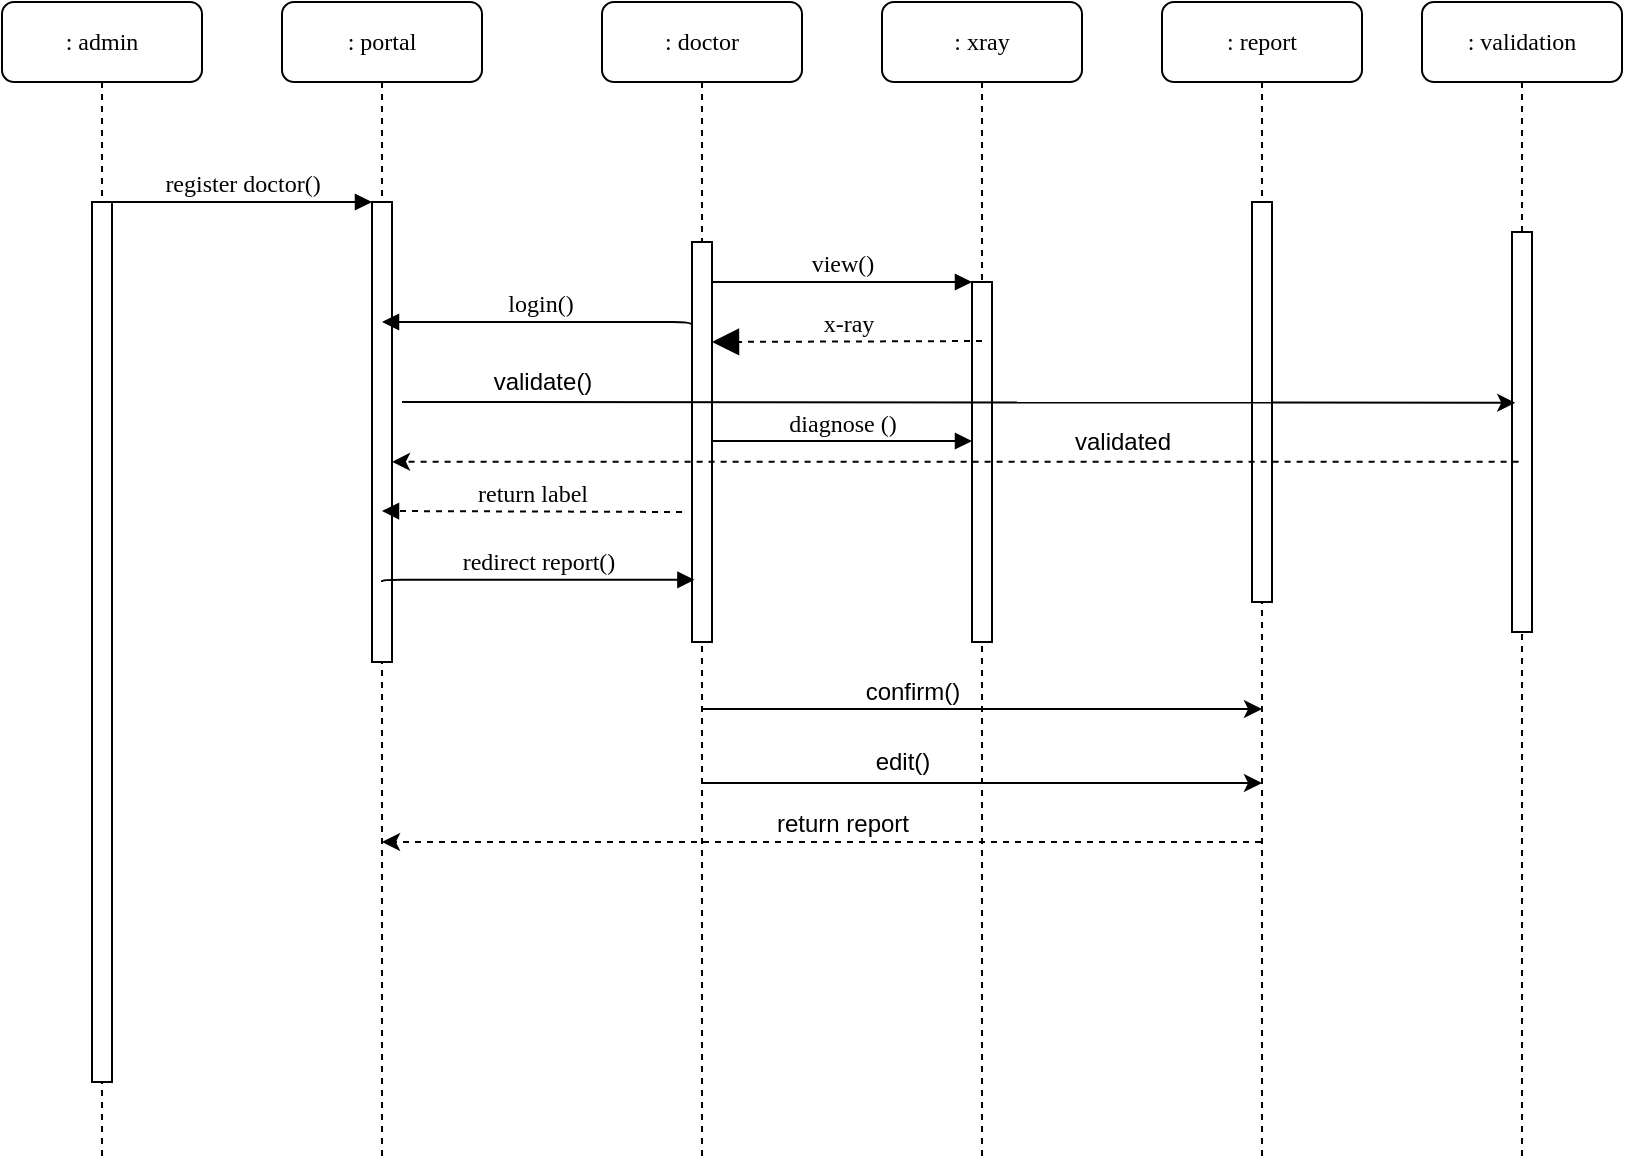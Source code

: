 <mxfile type="device" version="12.5.5"><diagram id="13e1069c-82ec-6db2-03f1-153e76fe0fe0" name="Page-1"><mxGraphModel grid="1" shadow="0" math="0" background="#ffffff" pageHeight="850" pageWidth="1100" pageScale="1" page="1" fold="1" arrows="1" connect="1" tooltips="1" guides="1" gridSize="10" dy="616" dx="1038"><root><mxCell id="0"/><mxCell id="1" parent="0"/><mxCell id="7baba1c4bc27f4b0-2" value=": portal" parent="1" vertex="1" style="shape=umlLifeline;perimeter=lifelinePerimeter;whiteSpace=wrap;html=1;container=1;collapsible=0;recursiveResize=0;outlineConnect=0;rounded=1;shadow=0;comic=0;labelBackgroundColor=none;strokeWidth=1;fontFamily=Verdana;fontSize=12;align=center;"><mxGeometry as="geometry" height="580" width="100" y="80" x="240"/></mxCell><mxCell id="7baba1c4bc27f4b0-10" value="" parent="7baba1c4bc27f4b0-2" vertex="1" style="html=1;points=[];perimeter=orthogonalPerimeter;rounded=0;shadow=0;comic=0;labelBackgroundColor=none;strokeWidth=1;fontFamily=Verdana;fontSize=12;align=center;"><mxGeometry as="geometry" height="230" width="10" y="100" x="45"/></mxCell><mxCell id="7baba1c4bc27f4b0-3" value=": doctor" parent="1" vertex="1" style="shape=umlLifeline;perimeter=lifelinePerimeter;whiteSpace=wrap;html=1;container=1;collapsible=0;recursiveResize=0;outlineConnect=0;rounded=1;shadow=0;comic=0;labelBackgroundColor=none;strokeWidth=1;fontFamily=Verdana;fontSize=12;align=center;"><mxGeometry as="geometry" height="580" width="100" y="80" x="400"/></mxCell><mxCell id="7baba1c4bc27f4b0-13" value="" parent="7baba1c4bc27f4b0-3" vertex="1" style="html=1;points=[];perimeter=orthogonalPerimeter;rounded=0;shadow=0;comic=0;labelBackgroundColor=none;strokeWidth=1;fontFamily=Verdana;fontSize=12;align=center;"><mxGeometry as="geometry" height="200" width="10" y="120" x="45"/></mxCell><mxCell id="7baba1c4bc27f4b0-4" value=": xray" parent="1" vertex="1" style="shape=umlLifeline;perimeter=lifelinePerimeter;whiteSpace=wrap;html=1;container=1;collapsible=0;recursiveResize=0;outlineConnect=0;rounded=1;shadow=0;comic=0;labelBackgroundColor=none;strokeWidth=1;fontFamily=Verdana;fontSize=12;align=center;"><mxGeometry as="geometry" height="580" width="100" y="80" x="540"/></mxCell><mxCell id="7baba1c4bc27f4b0-8" value=": admin" parent="1" vertex="1" style="shape=umlLifeline;perimeter=lifelinePerimeter;whiteSpace=wrap;html=1;container=1;collapsible=0;recursiveResize=0;outlineConnect=0;rounded=1;shadow=0;comic=0;labelBackgroundColor=none;strokeWidth=1;fontFamily=Verdana;fontSize=12;align=center;"><mxGeometry as="geometry" height="580" width="100" y="80" x="100"/></mxCell><mxCell id="7baba1c4bc27f4b0-9" value="" parent="7baba1c4bc27f4b0-8" vertex="1" style="html=1;points=[];perimeter=orthogonalPerimeter;rounded=0;shadow=0;comic=0;labelBackgroundColor=none;strokeWidth=1;fontFamily=Verdana;fontSize=12;align=center;"><mxGeometry as="geometry" height="440" width="10" y="100" x="45"/></mxCell><mxCell id="7baba1c4bc27f4b0-16" value="" parent="1" vertex="1" style="html=1;points=[];perimeter=orthogonalPerimeter;rounded=0;shadow=0;comic=0;labelBackgroundColor=none;strokeWidth=1;fontFamily=Verdana;fontSize=12;align=center;"><mxGeometry as="geometry" height="180" width="10" y="220" x="585"/></mxCell><mxCell id="7baba1c4bc27f4b0-17" value="view()" parent="1" style="html=1;verticalAlign=bottom;endArrow=block;labelBackgroundColor=none;fontFamily=Verdana;fontSize=12;edgeStyle=elbowEdgeStyle;elbow=vertical;" edge="1" target="7baba1c4bc27f4b0-16" source="7baba1c4bc27f4b0-13"><mxGeometry as="geometry" relative="1"><mxPoint as="sourcePoint" y="220" x="510"/><Array as="points"><mxPoint y="220" x="460"/></Array></mxGeometry></mxCell><mxCell id="7baba1c4bc27f4b0-11" value="register doctor()" parent="1" style="html=1;verticalAlign=bottom;endArrow=block;entryX=0;entryY=0;labelBackgroundColor=none;fontFamily=Verdana;fontSize=12;edgeStyle=elbowEdgeStyle;elbow=vertical;" edge="1" target="7baba1c4bc27f4b0-10" source="7baba1c4bc27f4b0-9"><mxGeometry as="geometry" relative="1"><mxPoint as="sourcePoint" y="190" x="220"/></mxGeometry></mxCell><mxCell id="vs0G-U4W4y4T-RYFGaKy-2" value="login()" parent="1" style="html=1;verticalAlign=bottom;endArrow=block;labelBackgroundColor=none;fontFamily=Verdana;fontSize=12;edgeStyle=elbowEdgeStyle;elbow=vertical;exitX=0;exitY=0.215;exitDx=0;exitDy=0;exitPerimeter=0;entryX=0.5;entryY=0.261;entryDx=0;entryDy=0;entryPerimeter=0;" edge="1" target="7baba1c4bc27f4b0-10" source="7baba1c4bc27f4b0-13"><mxGeometry as="geometry" relative="1"><mxPoint as="sourcePoint" y="240" x="430"/><Array as="points"><mxPoint y="240" x="305"/></Array><mxPoint as="targetPoint" y="240" x="300"/></mxGeometry></mxCell><mxCell id="vs0G-U4W4y4T-RYFGaKy-4" value="x-ray" parent="1" style="html=1;verticalAlign=bottom;endArrow=block;labelBackgroundColor=none;fontFamily=Verdana;fontSize=12;edgeStyle=elbowEdgeStyle;elbow=vertical;endSize=11;dashed=1;" edge="1"><mxGeometry as="geometry" relative="1"><mxPoint as="sourcePoint" y="249.5" x="590"/><mxPoint as="targetPoint" y="250" x="455"/></mxGeometry></mxCell><mxCell id="vs0G-U4W4y4T-RYFGaKy-5" value="diagnose ()" parent="1" style="html=1;verticalAlign=bottom;endArrow=block;labelBackgroundColor=none;fontFamily=Verdana;fontSize=12;edgeStyle=elbowEdgeStyle;elbow=vertical;" edge="1"><mxGeometry as="geometry" relative="1"><mxPoint as="sourcePoint" y="299.5" x="455"/><Array as="points"><mxPoint y="299.5" x="460"/></Array><mxPoint as="targetPoint" y="299.5" x="585"/></mxGeometry></mxCell><mxCell id="vs0G-U4W4y4T-RYFGaKy-6" value="return label" parent="1" style="html=1;verticalAlign=bottom;endArrow=block;labelBackgroundColor=none;fontFamily=Verdana;fontSize=12;edgeStyle=elbowEdgeStyle;elbow=vertical;entryX=0.5;entryY=0.261;entryDx=0;entryDy=0;entryPerimeter=0;dashed=1;" edge="1"><mxGeometry as="geometry" relative="1"><mxPoint as="sourcePoint" y="335" x="440"/><Array as="points"><mxPoint y="334.5" x="305"/></Array><mxPoint as="targetPoint" y="334.53" x="290"/></mxGeometry></mxCell><mxCell id="zamZrE1FtSNoWmoW8cDq-2" value="redirect report()" parent="1" style="html=1;verticalAlign=bottom;endArrow=block;labelBackgroundColor=none;fontFamily=Verdana;fontSize=12;edgeStyle=elbowEdgeStyle;elbow=vertical;exitX=1.2;exitY=0.396;exitDx=0;exitDy=0;exitPerimeter=0;entryX=0.12;entryY=0.843;entryDx=0;entryDy=0;entryPerimeter=0;" edge="1" target="7baba1c4bc27f4b0-13"><mxGeometry as="geometry" relative="1"><mxPoint as="sourcePoint" y="370.0" x="290"/><Array as="points"><mxPoint y="368.92" x="308"/></Array><mxPoint as="targetPoint" y="368.92" x="440"/></mxGeometry></mxCell><mxCell id="zamZrE1FtSNoWmoW8cDq-3" value="" parent="1" style="endArrow=classic;html=1;dashed=1;" edge="1" source="zamZrE1FtSNoWmoW8cDq-5"><mxGeometry as="geometry" height="50" width="50" relative="1"><mxPoint as="sourcePoint" y="500" x="680"/><mxPoint as="targetPoint" y="500" x="290"/><Array as="points"><mxPoint y="500" x="380"/></Array></mxGeometry></mxCell><mxCell id="zamZrE1FtSNoWmoW8cDq-4" value="" parent="1" style="endArrow=classic;html=1;" edge="1" source="7baba1c4bc27f4b0-3"><mxGeometry as="geometry" height="50" width="50" relative="1"><mxPoint as="sourcePoint" y="433.5" x="470"/><mxPoint as="targetPoint" y="433.5" x="730"/></mxGeometry></mxCell><mxCell id="zamZrE1FtSNoWmoW8cDq-5" value=": report" parent="1" vertex="1" style="shape=umlLifeline;perimeter=lifelinePerimeter;whiteSpace=wrap;html=1;container=1;collapsible=0;recursiveResize=0;outlineConnect=0;rounded=1;shadow=0;comic=0;labelBackgroundColor=none;strokeWidth=1;fontFamily=Verdana;fontSize=12;align=center;"><mxGeometry as="geometry" height="580" width="100" y="80" x="680"/></mxCell><mxCell id="gyDedounlpiBMB5s8OMP-6" value="" parent="zamZrE1FtSNoWmoW8cDq-5" vertex="1" style="html=1;points=[];perimeter=orthogonalPerimeter;rounded=0;shadow=0;comic=0;labelBackgroundColor=none;strokeWidth=1;fontFamily=Verdana;fontSize=12;align=center;"><mxGeometry as="geometry" height="200" width="10" y="100" x="45"/></mxCell><mxCell id="zamZrE1FtSNoWmoW8cDq-6" value="confirm()" parent="1" vertex="1" style="text;html=1;align=center;verticalAlign=middle;resizable=0;points=[];autosize=1;"><mxGeometry as="geometry" height="20" width="60" y="415" x="525"/></mxCell><mxCell id="zamZrE1FtSNoWmoW8cDq-7" value="" parent="1" style="endArrow=classic;html=1;" edge="1" source="7baba1c4bc27f4b0-3"><mxGeometry as="geometry" height="50" width="50" relative="1"><mxPoint as="sourcePoint" y="471" x="460"/><mxPoint as="targetPoint" y="470.5" x="730"/></mxGeometry></mxCell><mxCell id="zamZrE1FtSNoWmoW8cDq-8" value="edit()" parent="1" vertex="1" style="text;html=1;align=center;verticalAlign=middle;resizable=0;points=[];autosize=1;"><mxGeometry as="geometry" height="20" width="40" y="450" x="530"/></mxCell><mxCell id="zamZrE1FtSNoWmoW8cDq-9" value="return report" parent="1" vertex="1" style="text;html=1;align=center;verticalAlign=middle;resizable=0;points=[];autosize=1;"><mxGeometry as="geometry" height="20" width="100" y="481" x="470"/></mxCell><mxCell id="gyDedounlpiBMB5s8OMP-1" value=": validation" parent="1" vertex="1" style="shape=umlLifeline;perimeter=lifelinePerimeter;whiteSpace=wrap;html=1;container=1;collapsible=0;recursiveResize=0;outlineConnect=0;rounded=1;shadow=0;comic=0;labelBackgroundColor=none;strokeWidth=1;fontFamily=Verdana;fontSize=12;align=center;"><mxGeometry as="geometry" height="580" width="100" y="80" x="810"/></mxCell><mxCell id="gyDedounlpiBMB5s8OMP-7" value="" parent="gyDedounlpiBMB5s8OMP-1" vertex="1" style="html=1;points=[];perimeter=orthogonalPerimeter;rounded=0;shadow=0;comic=0;labelBackgroundColor=none;strokeWidth=1;fontFamily=Verdana;fontSize=12;align=center;"><mxGeometry as="geometry" height="200" width="10" y="115" x="45"/></mxCell><mxCell id="gyDedounlpiBMB5s8OMP-5" value="" parent="1" style="endArrow=classic;html=1;entryX=0.16;entryY=0.427;entryDx=0;entryDy=0;entryPerimeter=0;" edge="1" target="gyDedounlpiBMB5s8OMP-7"><mxGeometry as="geometry" height="50" width="50" relative="1"><mxPoint as="sourcePoint" y="280" x="300"/><mxPoint as="targetPoint" y="250" x="840"/></mxGeometry></mxCell><mxCell id="gyDedounlpiBMB5s8OMP-8" value="" parent="1" style="endArrow=classic;html=1;dashed=1;" edge="1" target="7baba1c4bc27f4b0-10"><mxGeometry as="geometry" height="50" width="50" relative="1"><mxPoint as="sourcePoint" y="309.9" x="858.3"/><mxPoint as="targetPoint" y="309.5" x="301.7"/></mxGeometry></mxCell><mxCell id="gyDedounlpiBMB5s8OMP-12" value="validated" parent="1" vertex="1" style="text;html=1;align=center;verticalAlign=middle;resizable=0;points=[];autosize=1;"><mxGeometry as="geometry" height="20" width="60" y="290" x="630"/></mxCell><mxCell id="gyDedounlpiBMB5s8OMP-13" value="validate()" parent="1" vertex="1" style="text;html=1;align=center;verticalAlign=middle;resizable=0;points=[];autosize=1;"><mxGeometry as="geometry" height="20" width="60" y="260" x="340"/></mxCell></root></mxGraphModel></diagram></mxfile>